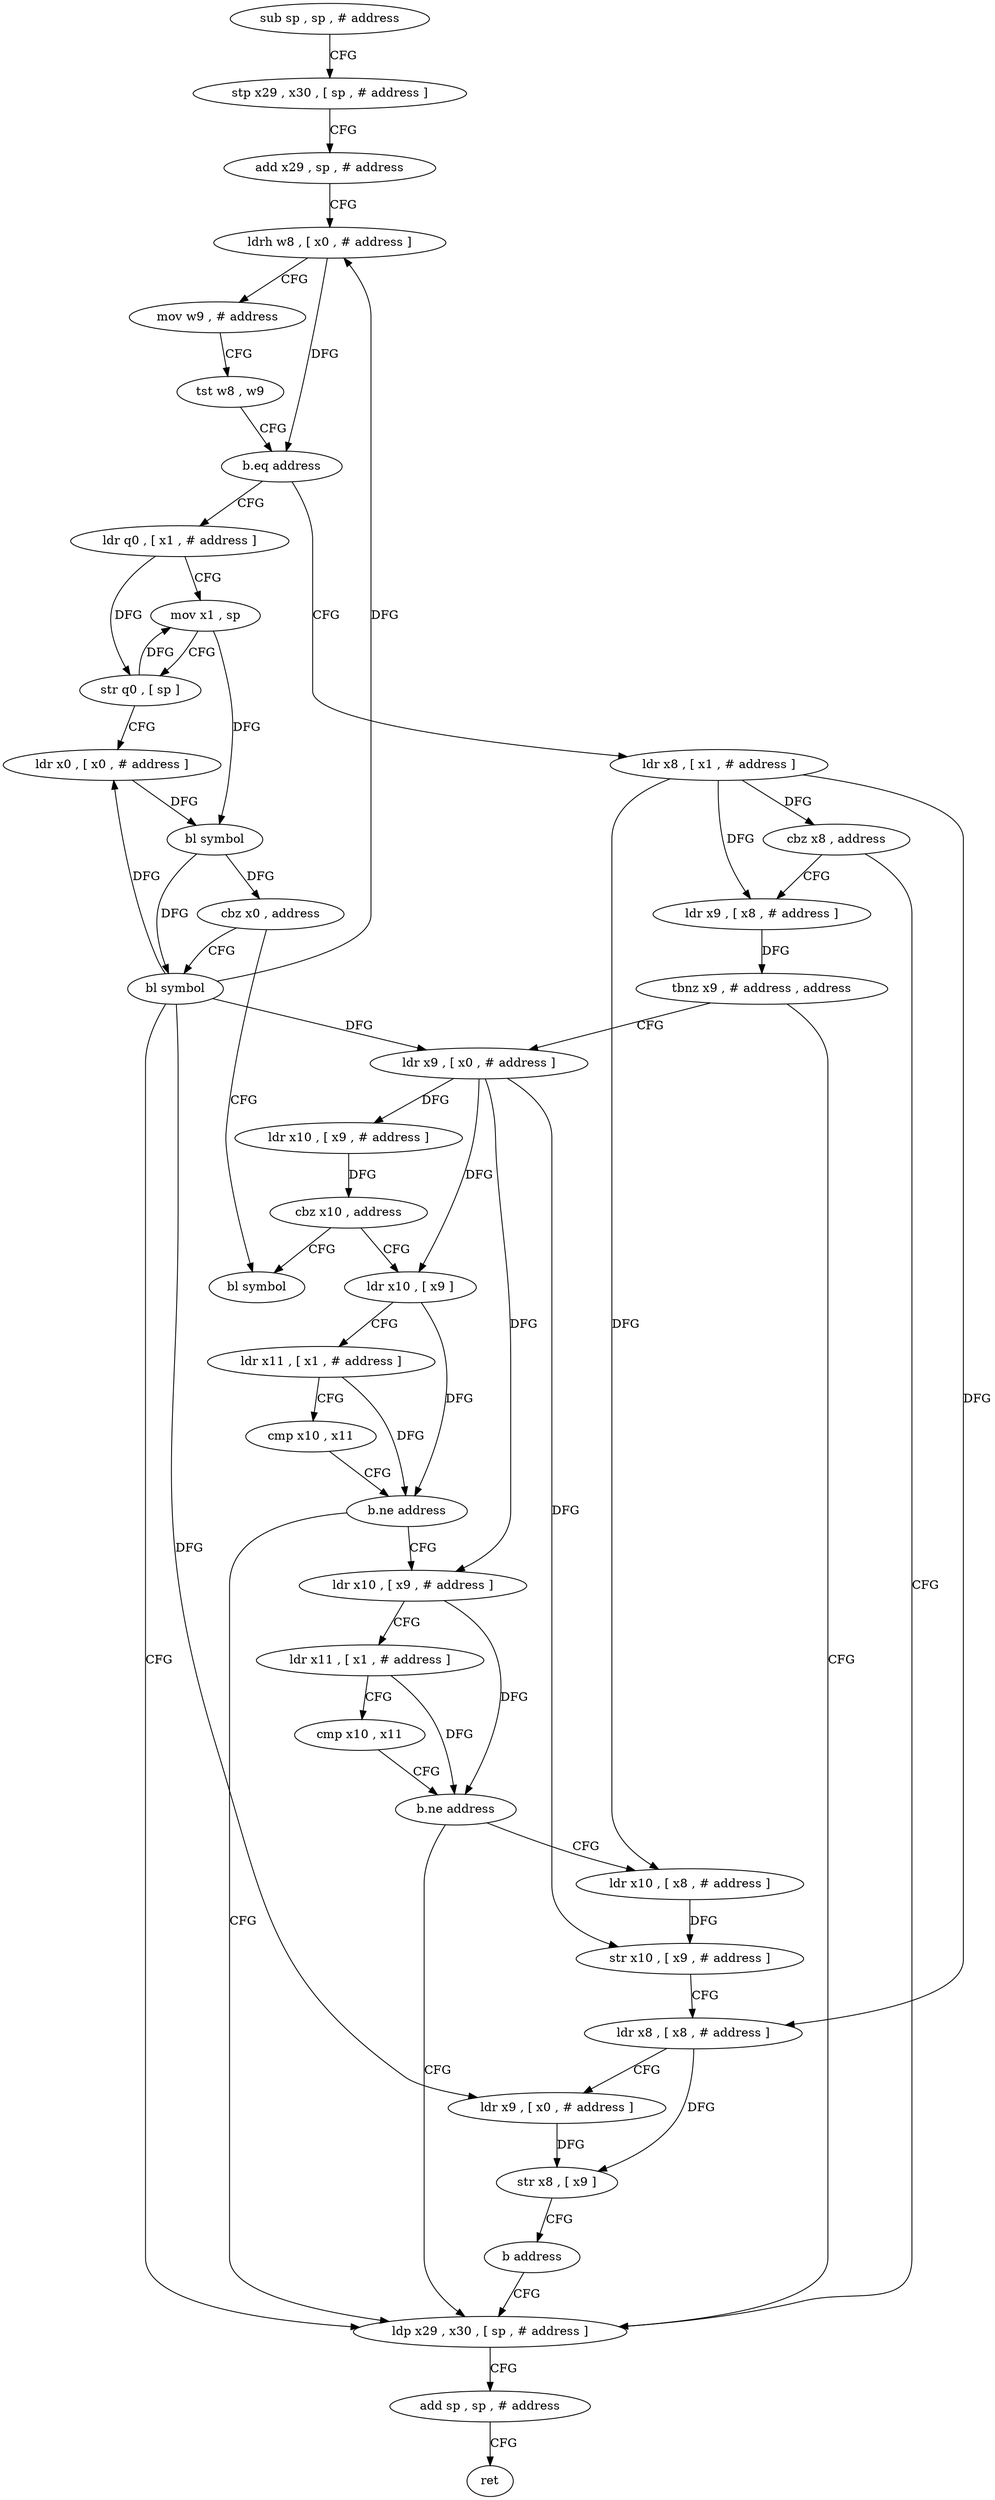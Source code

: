 digraph "func" {
"4211852" [label = "sub sp , sp , # address" ]
"4211856" [label = "stp x29 , x30 , [ sp , # address ]" ]
"4211860" [label = "add x29 , sp , # address" ]
"4211864" [label = "ldrh w8 , [ x0 , # address ]" ]
"4211868" [label = "mov w9 , # address" ]
"4211872" [label = "tst w8 , w9" ]
"4211876" [label = "b.eq address" ]
"4211920" [label = "ldr x8 , [ x1 , # address ]" ]
"4211880" [label = "ldr q0 , [ x1 , # address ]" ]
"4211924" [label = "cbz x8 , address" ]
"4211908" [label = "ldp x29 , x30 , [ sp , # address ]" ]
"4211928" [label = "ldr x9 , [ x8 , # address ]" ]
"4211884" [label = "mov x1 , sp" ]
"4211888" [label = "str q0 , [ sp ]" ]
"4211892" [label = "ldr x0 , [ x0 , # address ]" ]
"4211896" [label = "bl symbol" ]
"4211900" [label = "cbz x0 , address" ]
"4212004" [label = "bl symbol" ]
"4211904" [label = "bl symbol" ]
"4211912" [label = "add sp , sp , # address" ]
"4211916" [label = "ret" ]
"4211932" [label = "tbnz x9 , # address , address" ]
"4211936" [label = "ldr x9 , [ x0 , # address ]" ]
"4211940" [label = "ldr x10 , [ x9 , # address ]" ]
"4211944" [label = "cbz x10 , address" ]
"4211948" [label = "ldr x10 , [ x9 ]" ]
"4211952" [label = "ldr x11 , [ x1 , # address ]" ]
"4211956" [label = "cmp x10 , x11" ]
"4211960" [label = "b.ne address" ]
"4211964" [label = "ldr x10 , [ x9 , # address ]" ]
"4211968" [label = "ldr x11 , [ x1 , # address ]" ]
"4211972" [label = "cmp x10 , x11" ]
"4211976" [label = "b.ne address" ]
"4211980" [label = "ldr x10 , [ x8 , # address ]" ]
"4211984" [label = "str x10 , [ x9 , # address ]" ]
"4211988" [label = "ldr x8 , [ x8 , # address ]" ]
"4211992" [label = "ldr x9 , [ x0 , # address ]" ]
"4211996" [label = "str x8 , [ x9 ]" ]
"4212000" [label = "b address" ]
"4211852" -> "4211856" [ label = "CFG" ]
"4211856" -> "4211860" [ label = "CFG" ]
"4211860" -> "4211864" [ label = "CFG" ]
"4211864" -> "4211868" [ label = "CFG" ]
"4211864" -> "4211876" [ label = "DFG" ]
"4211868" -> "4211872" [ label = "CFG" ]
"4211872" -> "4211876" [ label = "CFG" ]
"4211876" -> "4211920" [ label = "CFG" ]
"4211876" -> "4211880" [ label = "CFG" ]
"4211920" -> "4211924" [ label = "DFG" ]
"4211920" -> "4211928" [ label = "DFG" ]
"4211920" -> "4211980" [ label = "DFG" ]
"4211920" -> "4211988" [ label = "DFG" ]
"4211880" -> "4211884" [ label = "CFG" ]
"4211880" -> "4211888" [ label = "DFG" ]
"4211924" -> "4211908" [ label = "CFG" ]
"4211924" -> "4211928" [ label = "CFG" ]
"4211908" -> "4211912" [ label = "CFG" ]
"4211928" -> "4211932" [ label = "DFG" ]
"4211884" -> "4211888" [ label = "CFG" ]
"4211884" -> "4211896" [ label = "DFG" ]
"4211888" -> "4211892" [ label = "CFG" ]
"4211888" -> "4211884" [ label = "DFG" ]
"4211892" -> "4211896" [ label = "DFG" ]
"4211896" -> "4211900" [ label = "DFG" ]
"4211896" -> "4211904" [ label = "DFG" ]
"4211900" -> "4212004" [ label = "CFG" ]
"4211900" -> "4211904" [ label = "CFG" ]
"4211904" -> "4211908" [ label = "CFG" ]
"4211904" -> "4211864" [ label = "DFG" ]
"4211904" -> "4211892" [ label = "DFG" ]
"4211904" -> "4211936" [ label = "DFG" ]
"4211904" -> "4211992" [ label = "DFG" ]
"4211912" -> "4211916" [ label = "CFG" ]
"4211932" -> "4211908" [ label = "CFG" ]
"4211932" -> "4211936" [ label = "CFG" ]
"4211936" -> "4211940" [ label = "DFG" ]
"4211936" -> "4211948" [ label = "DFG" ]
"4211936" -> "4211964" [ label = "DFG" ]
"4211936" -> "4211984" [ label = "DFG" ]
"4211940" -> "4211944" [ label = "DFG" ]
"4211944" -> "4212004" [ label = "CFG" ]
"4211944" -> "4211948" [ label = "CFG" ]
"4211948" -> "4211952" [ label = "CFG" ]
"4211948" -> "4211960" [ label = "DFG" ]
"4211952" -> "4211956" [ label = "CFG" ]
"4211952" -> "4211960" [ label = "DFG" ]
"4211956" -> "4211960" [ label = "CFG" ]
"4211960" -> "4211908" [ label = "CFG" ]
"4211960" -> "4211964" [ label = "CFG" ]
"4211964" -> "4211968" [ label = "CFG" ]
"4211964" -> "4211976" [ label = "DFG" ]
"4211968" -> "4211972" [ label = "CFG" ]
"4211968" -> "4211976" [ label = "DFG" ]
"4211972" -> "4211976" [ label = "CFG" ]
"4211976" -> "4211908" [ label = "CFG" ]
"4211976" -> "4211980" [ label = "CFG" ]
"4211980" -> "4211984" [ label = "DFG" ]
"4211984" -> "4211988" [ label = "CFG" ]
"4211988" -> "4211992" [ label = "CFG" ]
"4211988" -> "4211996" [ label = "DFG" ]
"4211992" -> "4211996" [ label = "DFG" ]
"4211996" -> "4212000" [ label = "CFG" ]
"4212000" -> "4211908" [ label = "CFG" ]
}
